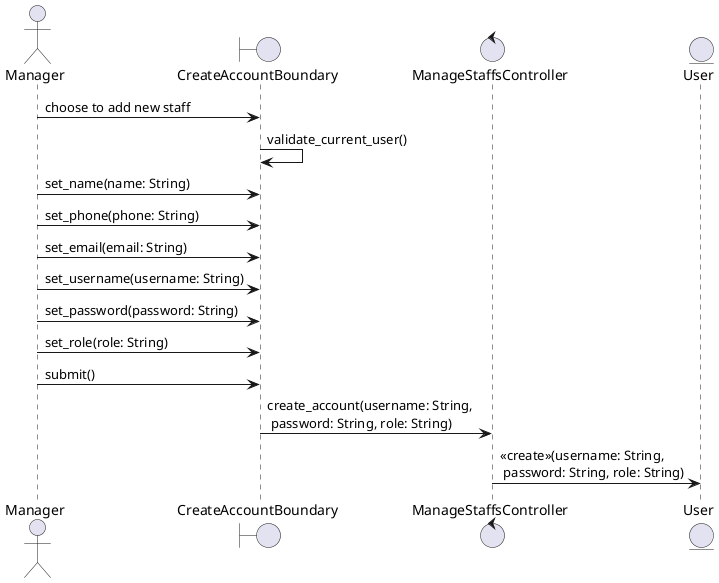 @startuml

actor Manager as A
boundary CreateAccountBoundary as B2
control ManageStaffsController as C
entity User as E

A -> B2: choose to add new staff
B2 -> B2: validate_current_user()
A -> B2: set_name(name: String)
A -> B2: set_phone(phone: String)
A -> B2: set_email(email: String)
A -> B2: set_username(username: String)
A -> B2: set_password(password: String)
A -> B2: set_role(role: String)
A -> B2: submit()
B2 -> C: create_account(username: String, \n password: String, role: String)
C -> E: <<create>>(username: String, \n password: String, role: String)

@enduml